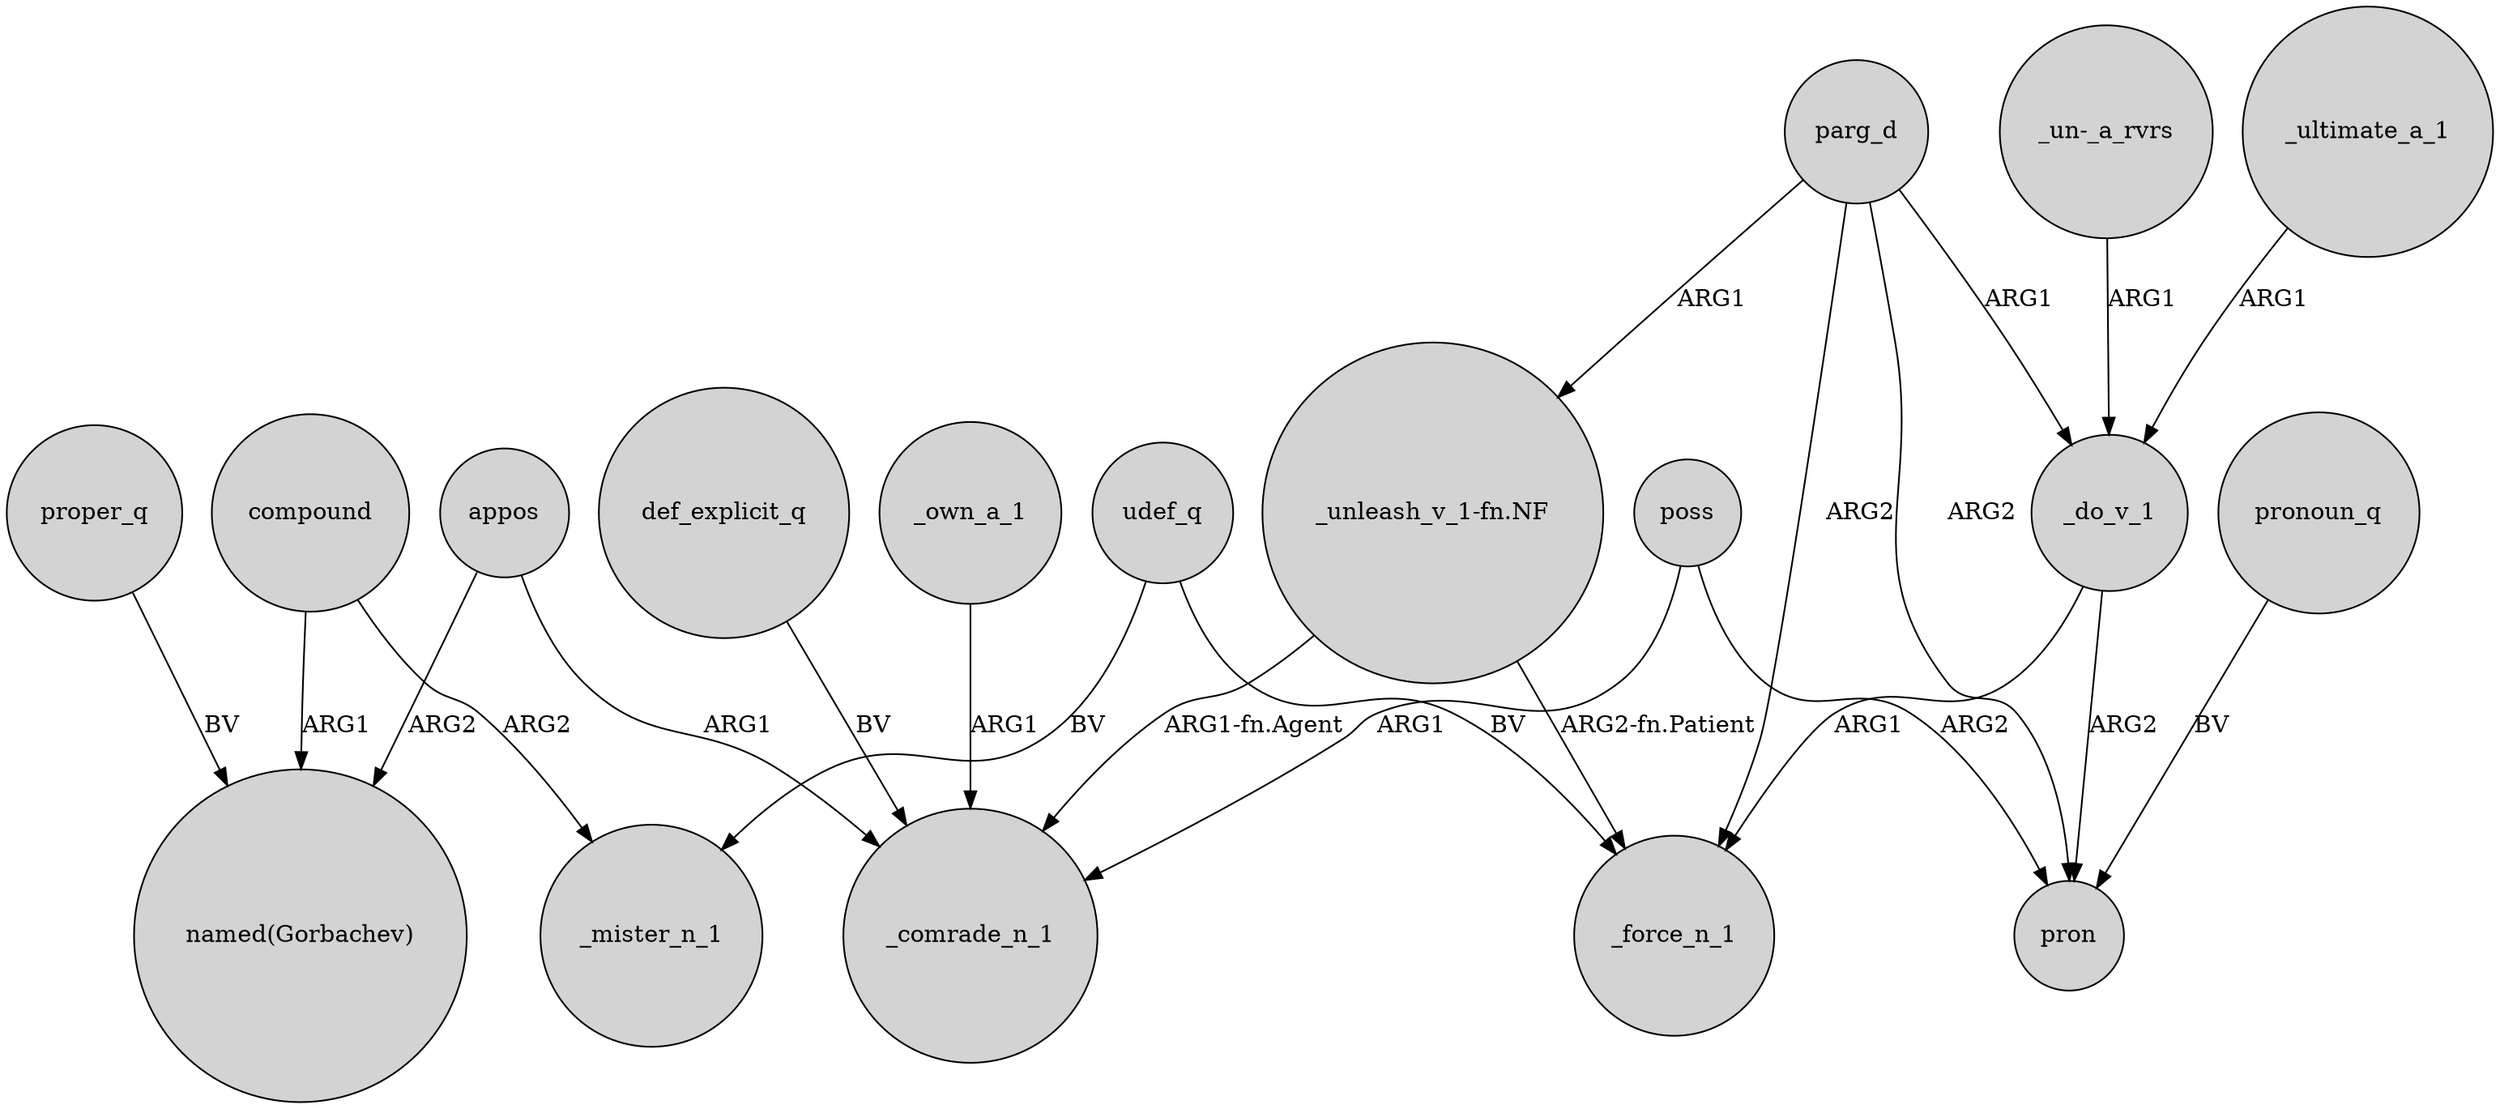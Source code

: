 digraph {
	node [shape=circle style=filled]
	parg_d -> _do_v_1 [label=ARG1]
	_do_v_1 -> _force_n_1 [label=ARG1]
	udef_q -> _force_n_1 [label=BV]
	"_unleash_v_1-fn.NF" -> _force_n_1 [label="ARG2-fn.Patient"]
	poss -> pron [label=ARG2]
	"_unleash_v_1-fn.NF" -> _comrade_n_1 [label="ARG1-fn.Agent"]
	compound -> _mister_n_1 [label=ARG2]
	parg_d -> "_unleash_v_1-fn.NF" [label=ARG1]
	udef_q -> _mister_n_1 [label=BV]
	parg_d -> _force_n_1 [label=ARG2]
	_ultimate_a_1 -> _do_v_1 [label=ARG1]
	poss -> _comrade_n_1 [label=ARG1]
	compound -> "named(Gorbachev)" [label=ARG1]
	appos -> _comrade_n_1 [label=ARG1]
	_own_a_1 -> _comrade_n_1 [label=ARG1]
	parg_d -> pron [label=ARG2]
	_do_v_1 -> pron [label=ARG2]
	pronoun_q -> pron [label=BV]
	appos -> "named(Gorbachev)" [label=ARG2]
	"_un-_a_rvrs" -> _do_v_1 [label=ARG1]
	proper_q -> "named(Gorbachev)" [label=BV]
	def_explicit_q -> _comrade_n_1 [label=BV]
}
